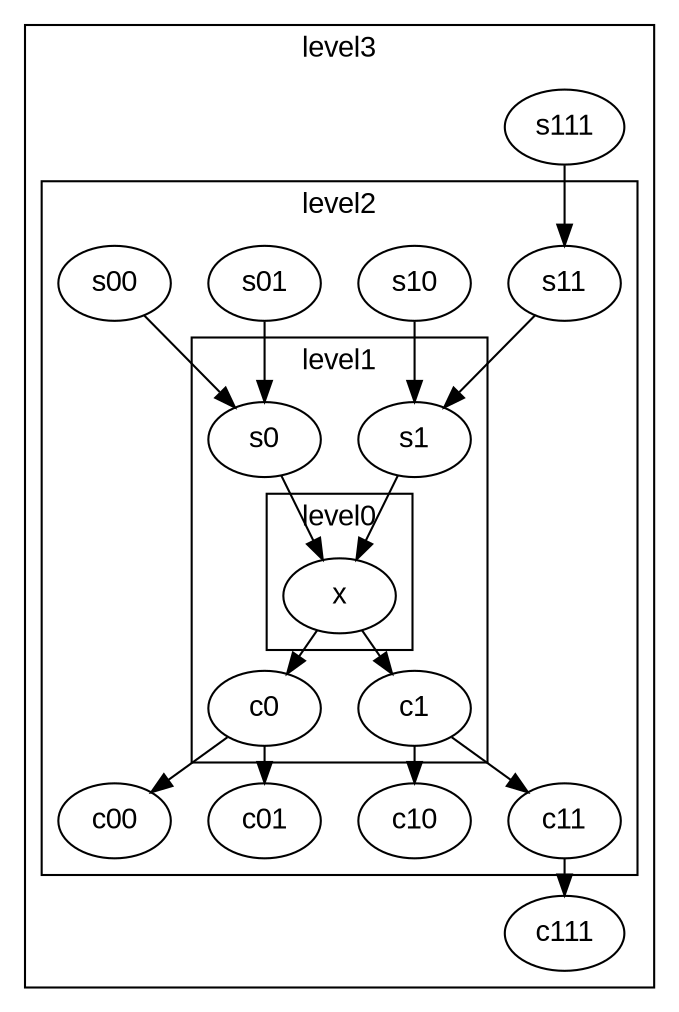 digraph unix {
  graph [ dpi = 72 ]; 
  graph [nodesep = 0.25; ranksep=0.25];
  fontname="Arial"
  node [fontname="Arial"]
  edge [fontname="Arial"]
  subgraph cluster_level3_114 {
    label = "level3"; // scope
    s111_224 [
      label = "s111"; // node
    ];
    c111_244 [
      label = "c111"; // node
    ];
    subgraph cluster_level2_116 {
      label = "level2"; // scope
      s11_227 [
        label = "s11"; // node
      ];
      s10_228 [
        label = "s10"; // node
      ];
      s01_229 [
        label = "s01"; // node
      ];
      s00_230 [
        label = "s00"; // node
      ];
      c00_240 [
        label = "c00"; // node
      ];
      c01_241 [
        label = "c01"; // node
      ];
      c10_242 [
        label = "c10"; // node
      ];
      c11_243 [
        label = "c11"; // node
      ];
      subgraph cluster_level1_118 {
        label = "level1"; // scope
        s1_233 [
          label = "s1"; // node
        ];
        s0_234 [
          label = "s0"; // node
        ];
        c0_238 [
          label = "c0"; // node
        ];
        c1_239 [
          label = "c1"; // node
        ];
        subgraph cluster_level0_120 {
          label = "level0"; // scope
          x_237 [
            label = "x"; // node
          ];
          
        }
        
      }
      
    }
    
  }
  "s111_224" -> "s11_227";
  "s11_227" -> "s1_233";
  "s10_228" -> "s1_233";
  "s01_229" -> "s0_234";
  "s00_230" -> "s0_234";
  "c11_243" -> "c111_244";
  "s1_233" -> "x_237";
  "s0_234" -> "x_237";
  "c0_238" -> "c00_240";
  "c0_238" -> "c01_241";
  "c1_239" -> "c10_242";
  "c1_239" -> "c11_243";
  "x_237" -> "c0_238";
  "x_237" -> "c1_239";
}
